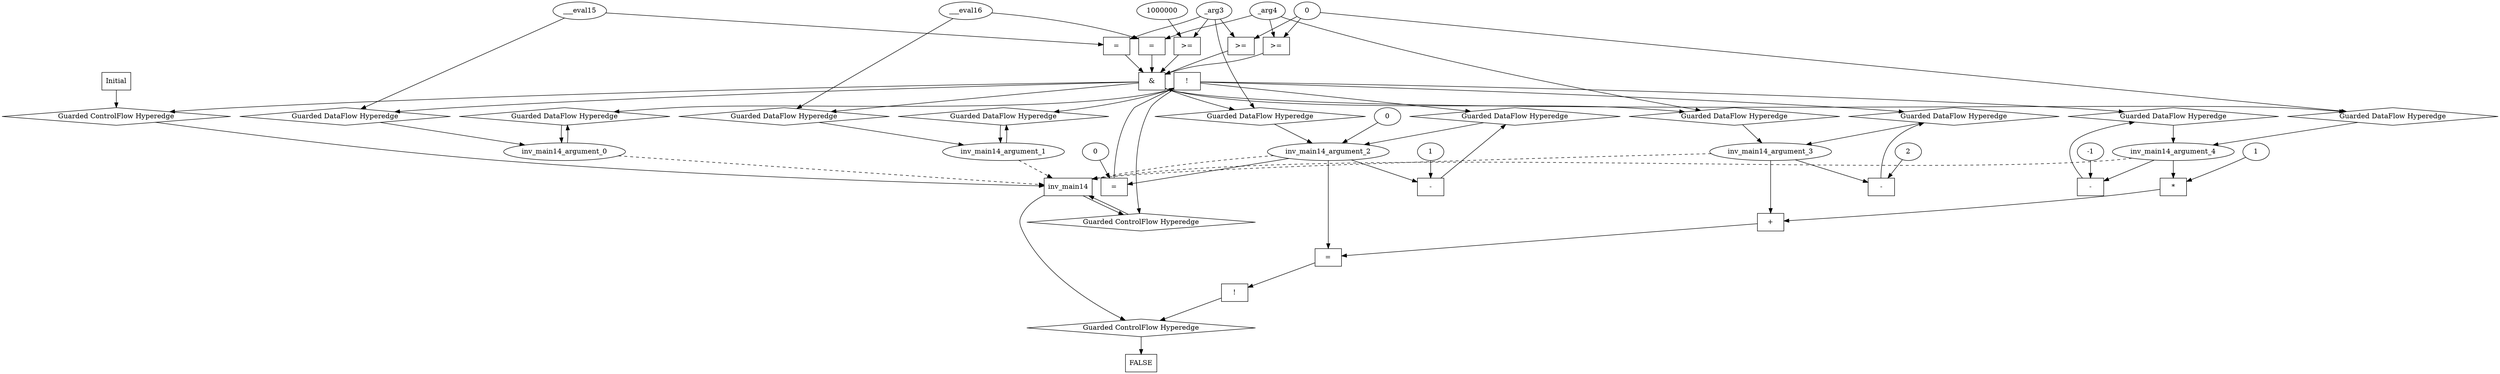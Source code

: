 digraph dag {
inv_main14 [label="inv_main14" shape="rect"];
FALSE [label="FALSE" shape="rect"];
Initial [label="Initial" shape="rect"];
ControlFowHyperEdge_0 [label="Guarded ControlFlow Hyperedge" shape="diamond"];
inv_main14 -> ControlFowHyperEdge_0[label=""]
ControlFowHyperEdge_0 -> inv_main14[label=""]
ControlFowHyperEdge_1 [label="Guarded ControlFlow Hyperedge" shape="diamond"];
Initial -> ControlFowHyperEdge_1[label=""]
ControlFowHyperEdge_1 -> inv_main14[label=""]
ControlFowHyperEdge_2 [label="Guarded ControlFlow Hyperedge" shape="diamond"];
inv_main14 -> ControlFowHyperEdge_2[label=""]
ControlFowHyperEdge_2 -> FALSE[label=""]
inv_main14_argument_0 [label="inv_main14_argument_0" shape="oval"];
inv_main14_argument_0 -> inv_main14[label="" style="dashed"]
inv_main14_argument_1 [label="inv_main14_argument_1" shape="oval"];
inv_main14_argument_1 -> inv_main14[label="" style="dashed"]
inv_main14_argument_2 [label="inv_main14_argument_2" shape="oval"];
inv_main14_argument_2 -> inv_main14[label="" style="dashed"]
inv_main14_argument_3 [label="inv_main14_argument_3" shape="oval"];
inv_main14_argument_3 -> inv_main14[label="" style="dashed"]
inv_main14_argument_4 [label="inv_main14_argument_4" shape="oval"];
inv_main14_argument_4 -> inv_main14[label="" style="dashed"]

xxxinv_main14___inv_main14_0xxxguard_0_node_0 [label="!" shape="rect"];
xxxinv_main14___inv_main14_0xxxguard_0_node_1 [label="=" shape="rect"];
xxxinv_main14___inv_main14_0xxxguard_0_node_3 [label="0"];
xxxinv_main14___inv_main14_0xxxguard_0_node_1->xxxinv_main14___inv_main14_0xxxguard_0_node_0
inv_main14_argument_2->xxxinv_main14___inv_main14_0xxxguard_0_node_1
xxxinv_main14___inv_main14_0xxxguard_0_node_3->xxxinv_main14___inv_main14_0xxxguard_0_node_1

xxxinv_main14___inv_main14_0xxxguard_0_node_0->ControlFowHyperEdge_0 [label=""];
xxxinv_main14___inv_main14_0xxxdataFlow_0_node_0 [label="-" shape="rect"];
xxxinv_main14___inv_main14_0xxxdataFlow_0_node_2 [label="1"];
inv_main14_argument_2->xxxinv_main14___inv_main14_0xxxdataFlow_0_node_0
xxxinv_main14___inv_main14_0xxxdataFlow_0_node_2->xxxinv_main14___inv_main14_0xxxdataFlow_0_node_0

xxxinv_main14___inv_main14_0xxxdataFlow_0_node_0->DataFowHyperEdge_0_inv_main14_argument_2 [label=""];
xxxinv_main14___inv_main14_0xxxdataFlow1_node_0 [label="-" shape="rect"];
xxxinv_main14___inv_main14_0xxxdataFlow1_node_2 [label="2"];
inv_main14_argument_3->xxxinv_main14___inv_main14_0xxxdataFlow1_node_0
xxxinv_main14___inv_main14_0xxxdataFlow1_node_2->xxxinv_main14___inv_main14_0xxxdataFlow1_node_0

xxxinv_main14___inv_main14_0xxxdataFlow1_node_0->DataFowHyperEdge_0_inv_main14_argument_3 [label=""];
xxxinv_main14___inv_main14_0xxxdataFlow2_node_0 [label="-" shape="rect"];
xxxinv_main14___inv_main14_0xxxdataFlow2_node_2 [label="-1"];
inv_main14_argument_4->xxxinv_main14___inv_main14_0xxxdataFlow2_node_0
xxxinv_main14___inv_main14_0xxxdataFlow2_node_2->xxxinv_main14___inv_main14_0xxxdataFlow2_node_0

xxxinv_main14___inv_main14_0xxxdataFlow2_node_0->DataFowHyperEdge_0_inv_main14_argument_4 [label=""];
xxxinv_main14___Initial_1xxx_and [label="&" shape="rect"];
xxxinv_main14___Initial_1xxxguard2_node_0 [label=">=" shape="rect"];
xxxinv_main14___Initial_1xxxdataFlow4_node_0->xxxinv_main14___Initial_1xxxguard2_node_0
xxxinv_main14___Initial_1xxxdataFlow1_node_0->xxxinv_main14___Initial_1xxxguard2_node_0

xxxinv_main14___Initial_1xxxguard2_node_0->xxxinv_main14___Initial_1xxx_and [label=""];
xxxinv_main14___Initial_1xxxguard4_node_0 [label=">=" shape="rect"];
xxxinv_main14___Initial_1xxxguard4_node_1 [label="1000000"];
xxxinv_main14___Initial_1xxxguard4_node_1->xxxinv_main14___Initial_1xxxguard4_node_0
xxxinv_main14___Initial_1xxxdataFlow3_node_0->xxxinv_main14___Initial_1xxxguard4_node_0

xxxinv_main14___Initial_1xxxguard4_node_0->xxxinv_main14___Initial_1xxx_and [label=""];
xxxinv_main14___Initial_1xxxguard_0_node_0 [label="=" shape="rect"];
xxxinv_main14___Initial_1xxxdataFlow2_node_0->xxxinv_main14___Initial_1xxxguard_0_node_0
xxxinv_main14___Initial_1xxxdataFlow4_node_0->xxxinv_main14___Initial_1xxxguard_0_node_0

xxxinv_main14___Initial_1xxxguard_0_node_0->xxxinv_main14___Initial_1xxx_and [label=""];
xxxinv_main14___Initial_1xxxguard1_node_0 [label="=" shape="rect"];
xxxinv_main14___Initial_1xxxdataFlow_0_node_0->xxxinv_main14___Initial_1xxxguard1_node_0
xxxinv_main14___Initial_1xxxdataFlow3_node_0->xxxinv_main14___Initial_1xxxguard1_node_0

xxxinv_main14___Initial_1xxxguard1_node_0->xxxinv_main14___Initial_1xxx_and [label=""];
xxxinv_main14___Initial_1xxxguard3_node_0 [label=">=" shape="rect"];
xxxinv_main14___Initial_1xxxdataFlow3_node_0->xxxinv_main14___Initial_1xxxguard3_node_0
xxxinv_main14___Initial_1xxxdataFlow1_node_0->xxxinv_main14___Initial_1xxxguard3_node_0

xxxinv_main14___Initial_1xxxguard3_node_0->xxxinv_main14___Initial_1xxx_and [label=""];
xxxinv_main14___Initial_1xxx_and->ControlFowHyperEdge_1 [label=""];
xxxinv_main14___Initial_1xxxdataFlow_0_node_0 [label="___eval15"];

xxxinv_main14___Initial_1xxxdataFlow_0_node_0->DataFowHyperEdge_1_inv_main14_argument_0 [label=""];
xxxinv_main14___Initial_1xxxdataFlow1_node_0 [label="0"];

xxxinv_main14___Initial_1xxxdataFlow1_node_0->DataFowHyperEdge_1_inv_main14_argument_4 [label=""];
xxxinv_main14___Initial_1xxxdataFlow2_node_0 [label="___eval16"];

xxxinv_main14___Initial_1xxxdataFlow2_node_0->DataFowHyperEdge_1_inv_main14_argument_1 [label=""];
xxxinv_main14___Initial_1xxxdataFlow3_node_0 [label="_arg3"];

xxxinv_main14___Initial_1xxxdataFlow3_node_0->DataFowHyperEdge_1_inv_main14_argument_2 [label=""];
xxxinv_main14___Initial_1xxxdataFlow4_node_0 [label="_arg4"];

xxxinv_main14___Initial_1xxxdataFlow4_node_0->DataFowHyperEdge_1_inv_main14_argument_3 [label=""];
xxxFALSE___inv_main14_2xxxguard_0_node_0 [label="!" shape="rect"];
xxxFALSE___inv_main14_2xxxguard_0_node_1 [label="=" shape="rect"];
xxxFALSE___inv_main14_2xxxguard_0_node_2 [label="+" shape="rect"];
xxxFALSE___inv_main14_2xxxguard_0_node_4 [label="*" shape="rect"];
xxxFALSE___inv_main14_2xxxguard_0_node_5 [label="1"];
xxxFALSE___inv_main14_2xxxguard_0_node_1->xxxFALSE___inv_main14_2xxxguard_0_node_0
xxxFALSE___inv_main14_2xxxguard_0_node_2->xxxFALSE___inv_main14_2xxxguard_0_node_1
inv_main14_argument_2->xxxFALSE___inv_main14_2xxxguard_0_node_1
inv_main14_argument_3->xxxFALSE___inv_main14_2xxxguard_0_node_2
xxxFALSE___inv_main14_2xxxguard_0_node_4->xxxFALSE___inv_main14_2xxxguard_0_node_2
inv_main14_argument_4->xxxFALSE___inv_main14_2xxxguard_0_node_4
xxxFALSE___inv_main14_2xxxguard_0_node_5->xxxFALSE___inv_main14_2xxxguard_0_node_4

xxxFALSE___inv_main14_2xxxguard_0_node_0->ControlFowHyperEdge_2 [label=""];
DataFowHyperEdge_0_inv_main14_argument_0 [label="Guarded DataFlow Hyperedge" shape="diamond"];
DataFowHyperEdge_0_inv_main14_argument_0 -> inv_main14_argument_0[label=""]
xxxinv_main14___inv_main14_0xxxguard_0_node_0 -> DataFowHyperEdge_0_inv_main14_argument_0[label=""]
DataFowHyperEdge_0_inv_main14_argument_1 [label="Guarded DataFlow Hyperedge" shape="diamond"];
DataFowHyperEdge_0_inv_main14_argument_1 -> inv_main14_argument_1[label=""]
xxxinv_main14___inv_main14_0xxxguard_0_node_0 -> DataFowHyperEdge_0_inv_main14_argument_1[label=""]
DataFowHyperEdge_0_inv_main14_argument_2 [label="Guarded DataFlow Hyperedge" shape="diamond"];
DataFowHyperEdge_0_inv_main14_argument_2 -> inv_main14_argument_2[label=""]
xxxinv_main14___inv_main14_0xxxguard_0_node_0 -> DataFowHyperEdge_0_inv_main14_argument_2[label=""]
DataFowHyperEdge_0_inv_main14_argument_3 [label="Guarded DataFlow Hyperedge" shape="diamond"];
DataFowHyperEdge_0_inv_main14_argument_3 -> inv_main14_argument_3[label=""]
xxxinv_main14___inv_main14_0xxxguard_0_node_0 -> DataFowHyperEdge_0_inv_main14_argument_3[label=""]
DataFowHyperEdge_0_inv_main14_argument_4 [label="Guarded DataFlow Hyperedge" shape="diamond"];
DataFowHyperEdge_0_inv_main14_argument_4 -> inv_main14_argument_4[label=""]
xxxinv_main14___inv_main14_0xxxguard_0_node_0 -> DataFowHyperEdge_0_inv_main14_argument_4[label=""]
DataFowHyperEdge_1_inv_main14_argument_0 [label="Guarded DataFlow Hyperedge" shape="diamond"];
DataFowHyperEdge_1_inv_main14_argument_0 -> inv_main14_argument_0[label=""]
xxxinv_main14___Initial_1xxx_and -> DataFowHyperEdge_1_inv_main14_argument_0[label=""]
DataFowHyperEdge_1_inv_main14_argument_1 [label="Guarded DataFlow Hyperedge" shape="diamond"];
DataFowHyperEdge_1_inv_main14_argument_1 -> inv_main14_argument_1[label=""]
xxxinv_main14___Initial_1xxx_and -> DataFowHyperEdge_1_inv_main14_argument_1[label=""]
DataFowHyperEdge_1_inv_main14_argument_2 [label="Guarded DataFlow Hyperedge" shape="diamond"];
DataFowHyperEdge_1_inv_main14_argument_2 -> inv_main14_argument_2[label=""]
xxxinv_main14___Initial_1xxx_and -> DataFowHyperEdge_1_inv_main14_argument_2[label=""]
DataFowHyperEdge_1_inv_main14_argument_3 [label="Guarded DataFlow Hyperedge" shape="diamond"];
DataFowHyperEdge_1_inv_main14_argument_3 -> inv_main14_argument_3[label=""]
xxxinv_main14___Initial_1xxx_and -> DataFowHyperEdge_1_inv_main14_argument_3[label=""]
DataFowHyperEdge_1_inv_main14_argument_4 [label="Guarded DataFlow Hyperedge" shape="diamond"];
DataFowHyperEdge_1_inv_main14_argument_4 -> inv_main14_argument_4[label=""]
xxxinv_main14___Initial_1xxx_and -> DataFowHyperEdge_1_inv_main14_argument_4[label=""]
"xxxFALSE___inv_main14_2xxxinv_main14_argument_2_constant_0" [label="0"];
"xxxFALSE___inv_main14_2xxxinv_main14_argument_2_constant_0"->inv_main14_argument_2 [label=""];
inv_main14_argument_0 -> DataFowHyperEdge_0_inv_main14_argument_0[label=""]
inv_main14_argument_1 -> DataFowHyperEdge_0_inv_main14_argument_1[label=""]
}
